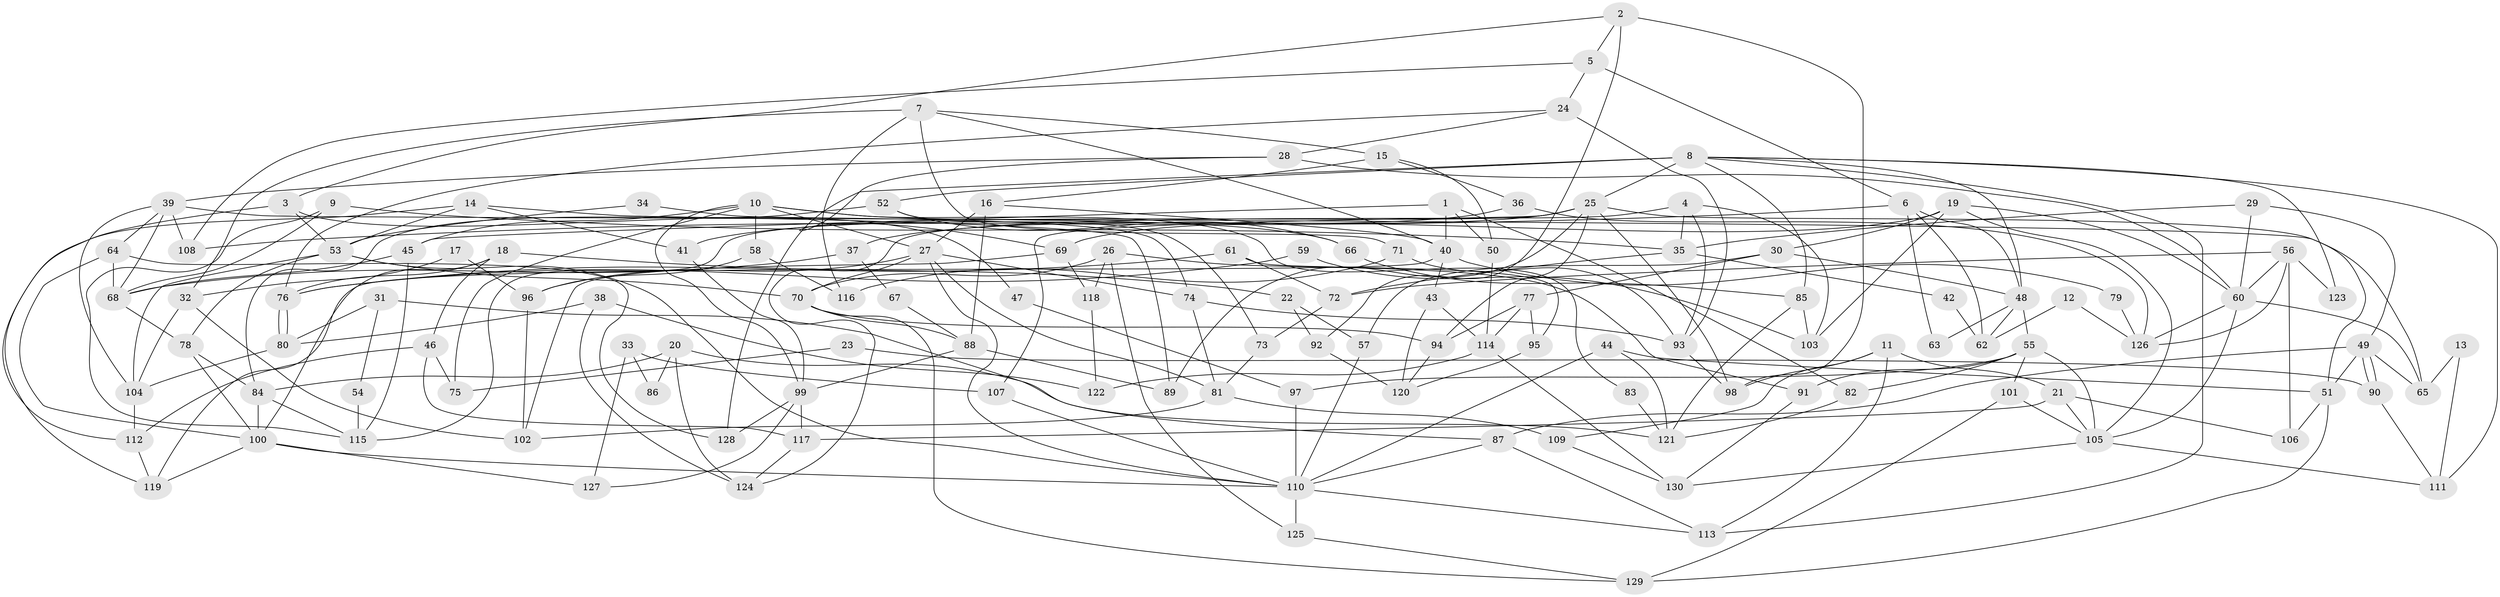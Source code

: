 // Generated by graph-tools (version 1.1) at 2025/50/03/09/25 03:50:11]
// undirected, 130 vertices, 260 edges
graph export_dot {
graph [start="1"]
  node [color=gray90,style=filled];
  1;
  2;
  3;
  4;
  5;
  6;
  7;
  8;
  9;
  10;
  11;
  12;
  13;
  14;
  15;
  16;
  17;
  18;
  19;
  20;
  21;
  22;
  23;
  24;
  25;
  26;
  27;
  28;
  29;
  30;
  31;
  32;
  33;
  34;
  35;
  36;
  37;
  38;
  39;
  40;
  41;
  42;
  43;
  44;
  45;
  46;
  47;
  48;
  49;
  50;
  51;
  52;
  53;
  54;
  55;
  56;
  57;
  58;
  59;
  60;
  61;
  62;
  63;
  64;
  65;
  66;
  67;
  68;
  69;
  70;
  71;
  72;
  73;
  74;
  75;
  76;
  77;
  78;
  79;
  80;
  81;
  82;
  83;
  84;
  85;
  86;
  87;
  88;
  89;
  90;
  91;
  92;
  93;
  94;
  95;
  96;
  97;
  98;
  99;
  100;
  101;
  102;
  103;
  104;
  105;
  106;
  107;
  108;
  109;
  110;
  111;
  112;
  113;
  114;
  115;
  116;
  117;
  118;
  119;
  120;
  121;
  122;
  123;
  124;
  125;
  126;
  127;
  128;
  129;
  130;
  1 -- 45;
  1 -- 50;
  1 -- 40;
  1 -- 82;
  2 -- 3;
  2 -- 98;
  2 -- 5;
  2 -- 92;
  3 -- 53;
  3 -- 112;
  3 -- 47;
  4 -- 124;
  4 -- 103;
  4 -- 35;
  4 -- 93;
  5 -- 6;
  5 -- 24;
  5 -- 108;
  6 -- 108;
  6 -- 48;
  6 -- 62;
  6 -- 63;
  7 -- 116;
  7 -- 40;
  7 -- 15;
  7 -- 32;
  7 -- 71;
  8 -- 25;
  8 -- 113;
  8 -- 48;
  8 -- 52;
  8 -- 85;
  8 -- 111;
  8 -- 123;
  8 -- 128;
  9 -- 68;
  9 -- 35;
  9 -- 115;
  10 -- 27;
  10 -- 66;
  10 -- 45;
  10 -- 58;
  10 -- 75;
  10 -- 83;
  10 -- 99;
  11 -- 21;
  11 -- 109;
  11 -- 98;
  11 -- 113;
  12 -- 62;
  12 -- 126;
  13 -- 65;
  13 -- 111;
  14 -- 89;
  14 -- 53;
  14 -- 41;
  14 -- 119;
  15 -- 16;
  15 -- 36;
  15 -- 50;
  16 -- 40;
  16 -- 27;
  16 -- 88;
  17 -- 96;
  17 -- 32;
  18 -- 76;
  18 -- 100;
  18 -- 22;
  18 -- 46;
  19 -- 69;
  19 -- 60;
  19 -- 30;
  19 -- 103;
  19 -- 105;
  20 -- 84;
  20 -- 121;
  20 -- 86;
  20 -- 124;
  21 -- 117;
  21 -- 105;
  21 -- 106;
  22 -- 57;
  22 -- 92;
  23 -- 90;
  23 -- 75;
  24 -- 28;
  24 -- 76;
  24 -- 93;
  25 -- 51;
  25 -- 98;
  25 -- 37;
  25 -- 89;
  25 -- 94;
  25 -- 107;
  25 -- 115;
  26 -- 125;
  26 -- 91;
  26 -- 70;
  26 -- 118;
  27 -- 81;
  27 -- 110;
  27 -- 70;
  27 -- 74;
  27 -- 96;
  28 -- 39;
  28 -- 60;
  28 -- 69;
  29 -- 60;
  29 -- 49;
  29 -- 35;
  30 -- 77;
  30 -- 48;
  30 -- 57;
  31 -- 80;
  31 -- 87;
  31 -- 54;
  32 -- 104;
  32 -- 102;
  33 -- 127;
  33 -- 107;
  33 -- 86;
  34 -- 74;
  34 -- 53;
  35 -- 42;
  35 -- 72;
  36 -- 41;
  36 -- 126;
  37 -- 68;
  37 -- 67;
  38 -- 80;
  38 -- 124;
  38 -- 122;
  39 -- 64;
  39 -- 68;
  39 -- 65;
  39 -- 104;
  39 -- 108;
  40 -- 119;
  40 -- 43;
  40 -- 79;
  41 -- 99;
  42 -- 62;
  43 -- 120;
  43 -- 114;
  44 -- 51;
  44 -- 110;
  44 -- 121;
  45 -- 115;
  45 -- 68;
  46 -- 112;
  46 -- 75;
  46 -- 117;
  47 -- 97;
  48 -- 55;
  48 -- 62;
  48 -- 63;
  49 -- 90;
  49 -- 90;
  49 -- 65;
  49 -- 51;
  49 -- 87;
  50 -- 114;
  51 -- 129;
  51 -- 106;
  52 -- 84;
  52 -- 66;
  52 -- 73;
  53 -- 78;
  53 -- 70;
  53 -- 104;
  53 -- 110;
  54 -- 115;
  55 -- 105;
  55 -- 82;
  55 -- 91;
  55 -- 97;
  55 -- 101;
  56 -- 106;
  56 -- 72;
  56 -- 60;
  56 -- 123;
  56 -- 126;
  57 -- 110;
  58 -- 96;
  58 -- 116;
  59 -- 103;
  59 -- 76;
  60 -- 126;
  60 -- 65;
  60 -- 105;
  61 -- 95;
  61 -- 76;
  61 -- 72;
  64 -- 128;
  64 -- 100;
  64 -- 68;
  66 -- 85;
  67 -- 88;
  68 -- 78;
  69 -- 102;
  69 -- 118;
  70 -- 88;
  70 -- 94;
  70 -- 129;
  71 -- 93;
  71 -- 116;
  72 -- 73;
  73 -- 81;
  74 -- 93;
  74 -- 81;
  76 -- 80;
  76 -- 80;
  77 -- 114;
  77 -- 94;
  77 -- 95;
  78 -- 84;
  78 -- 100;
  79 -- 126;
  80 -- 104;
  81 -- 102;
  81 -- 109;
  82 -- 121;
  83 -- 121;
  84 -- 100;
  84 -- 115;
  85 -- 121;
  85 -- 103;
  87 -- 113;
  87 -- 110;
  88 -- 89;
  88 -- 99;
  90 -- 111;
  91 -- 130;
  92 -- 120;
  93 -- 98;
  94 -- 120;
  95 -- 120;
  96 -- 102;
  97 -- 110;
  99 -- 117;
  99 -- 127;
  99 -- 128;
  100 -- 110;
  100 -- 119;
  100 -- 127;
  101 -- 105;
  101 -- 129;
  104 -- 112;
  105 -- 111;
  105 -- 130;
  107 -- 110;
  109 -- 130;
  110 -- 113;
  110 -- 125;
  112 -- 119;
  114 -- 122;
  114 -- 130;
  117 -- 124;
  118 -- 122;
  125 -- 129;
}
